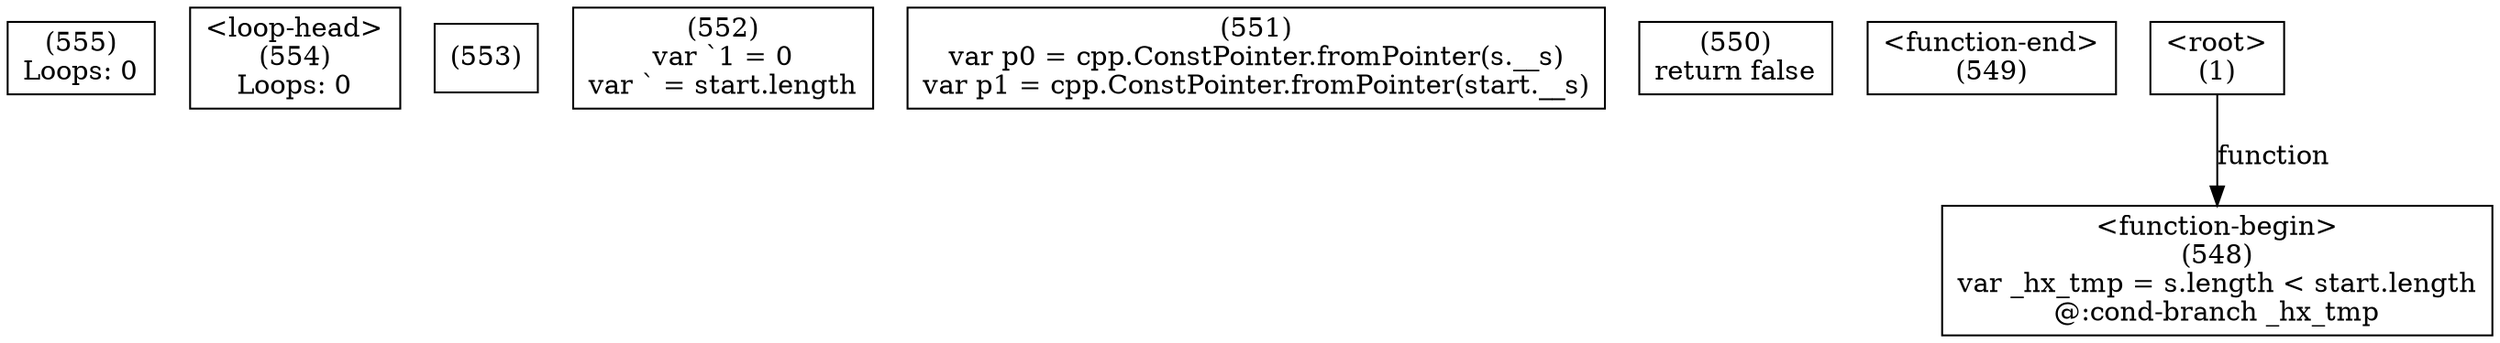 digraph graphname {
n555 [shape=box,label="(555)\nLoops: 0"];
n554 [shape=box,label="<loop-head>
(554)\nLoops: 0"];
n553 [shape=box,label="(553)"];
n552 [shape=box,label="(552)\nvar `1 = 0\nvar ` = start.length"];
n551 [shape=box,label="(551)\nvar p0 = cpp.ConstPointer.fromPointer(s.__s)\nvar p1 = cpp.ConstPointer.fromPointer(start.__s)"];
n550 [shape=box,label="(550)\nreturn false"];
n549 [shape=box,label="<function-end>
(549)"];
n548 [shape=box,label="<function-begin>
(548)\nvar _hx_tmp = s.length < start.length\n@:cond-branch _hx_tmp"];
n1 [shape=box,label="<root>
(1)"];
n1 -> n548[label="function"];
}
